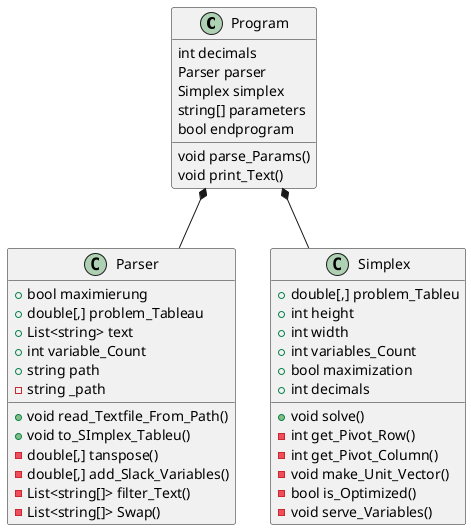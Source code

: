 @startuml
class Program {
    int decimals
    Parser parser
    Simplex simplex 
    string[] parameters 
    bool endprogram
    void parse_Params()
    void print_Text()
}
class Parser{
    + bool maximierung
    + double[,] problem_Tableau
    + List<string> text
    + int variable_Count
    + string path 
    - string _path
    + void read_Textfile_From_Path()
    + void to_SImplex_Tableu()
    - double[,] tanspose()
    - double[,] add_Slack_Variables()
    - List<string[]> filter_Text()
    - List<string[]> Swap()
}
class Simplex{
    + double[,] problem_Tableu
    + int height
    + int width 
    + int variables_Count 
    + bool maximization
    + int decimals
    + void solve()
    - int get_Pivot_Row()
    - int get_Pivot_Column()
    - void make_Unit_Vector()
    - bool is_Optimized()
    - void serve_Variables()
}
Program *-- Parser
Program *-- Simplex
 

@enduml